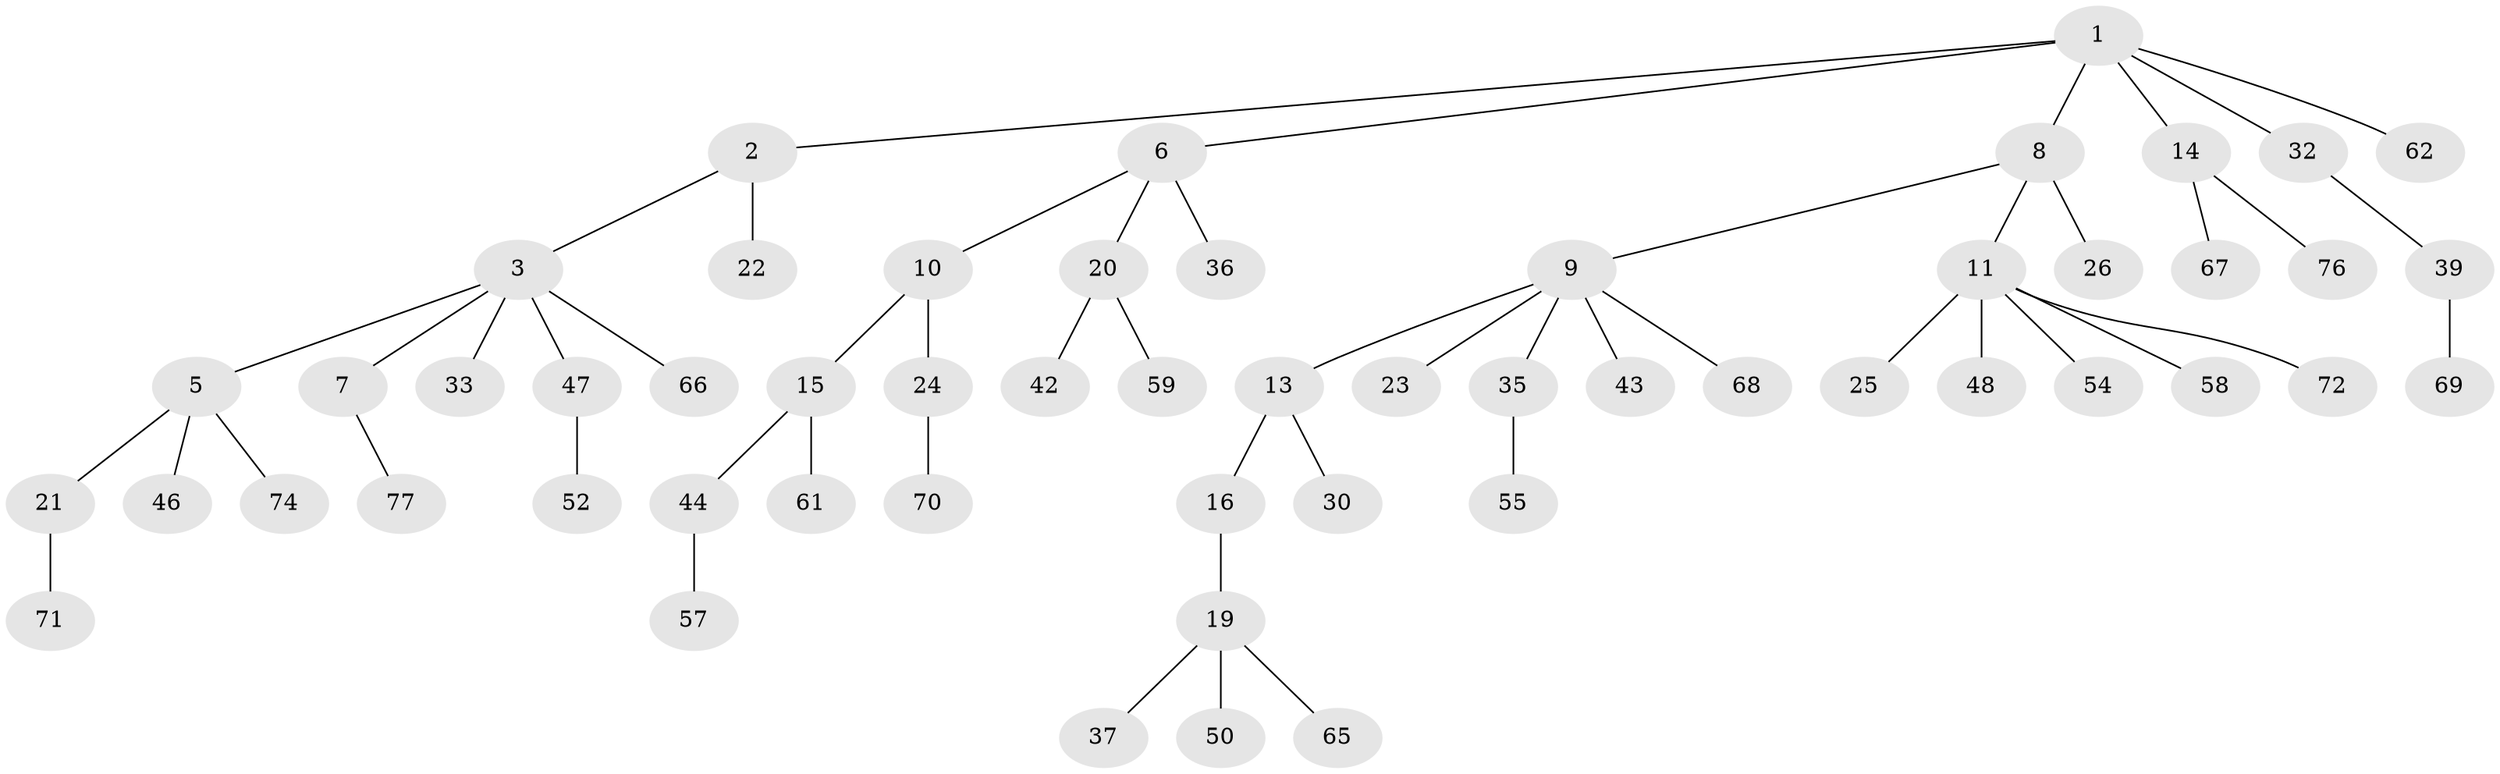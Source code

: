 // original degree distribution, {3: 0.11688311688311688, 4: 0.07792207792207792, 5: 0.06493506493506493, 2: 0.18181818181818182, 6: 0.012987012987012988, 1: 0.5454545454545454}
// Generated by graph-tools (version 1.1) at 2025/42/03/06/25 10:42:03]
// undirected, 55 vertices, 54 edges
graph export_dot {
graph [start="1"]
  node [color=gray90,style=filled];
  1 [super="+4"];
  2 [super="+27"];
  3 [super="+12"];
  5 [super="+17"];
  6 [super="+18"];
  7;
  8 [super="+53"];
  9 [super="+28"];
  10;
  11 [super="+34"];
  13 [super="+51"];
  14 [super="+56"];
  15 [super="+31"];
  16;
  19 [super="+64"];
  20 [super="+38"];
  21;
  22 [super="+29"];
  23;
  24 [super="+41"];
  25;
  26;
  30;
  32 [super="+63"];
  33 [super="+73"];
  35 [super="+60"];
  36;
  37 [super="+40"];
  39 [super="+45"];
  42;
  43;
  44 [super="+49"];
  46;
  47;
  48;
  50;
  52;
  54;
  55;
  57;
  58;
  59;
  61;
  62 [super="+75"];
  65;
  66;
  67;
  68;
  69;
  70;
  71;
  72;
  74;
  76;
  77;
  1 -- 2;
  1 -- 32;
  1 -- 6;
  1 -- 14;
  1 -- 8;
  1 -- 62;
  2 -- 3;
  2 -- 22;
  3 -- 5;
  3 -- 7;
  3 -- 33;
  3 -- 66;
  3 -- 47;
  5 -- 21;
  5 -- 46;
  5 -- 74;
  6 -- 10;
  6 -- 36;
  6 -- 20;
  7 -- 77;
  8 -- 9;
  8 -- 11;
  8 -- 26;
  9 -- 13;
  9 -- 23;
  9 -- 35;
  9 -- 68;
  9 -- 43;
  10 -- 15;
  10 -- 24;
  11 -- 25;
  11 -- 48;
  11 -- 72;
  11 -- 58;
  11 -- 54;
  13 -- 16;
  13 -- 30;
  14 -- 76;
  14 -- 67;
  15 -- 61;
  15 -- 44;
  16 -- 19;
  19 -- 37;
  19 -- 50;
  19 -- 65;
  20 -- 42;
  20 -- 59;
  21 -- 71;
  24 -- 70;
  32 -- 39;
  35 -- 55;
  39 -- 69;
  44 -- 57;
  47 -- 52;
}
